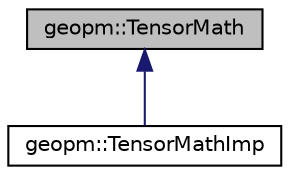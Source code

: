 digraph "geopm::TensorMath"
{
 // LATEX_PDF_SIZE
  edge [fontname="Helvetica",fontsize="10",labelfontname="Helvetica",labelfontsize="10"];
  node [fontname="Helvetica",fontsize="10",shape=record];
  Node1 [label="geopm::TensorMath",height=0.2,width=0.4,color="black", fillcolor="grey75", style="filled", fontcolor="black",tooltip="Class to perform operations on 1D and 2D Tensors, aka vectors and matrices, suitable for use in feed-..."];
  Node1 -> Node2 [dir="back",color="midnightblue",fontsize="10",style="solid",fontname="Helvetica"];
  Node2 [label="geopm::TensorMathImp",height=0.2,width=0.4,color="black", fillcolor="white", style="filled",URL="$classgeopm_1_1_tensor_math_imp.html",tooltip=" "];
}
